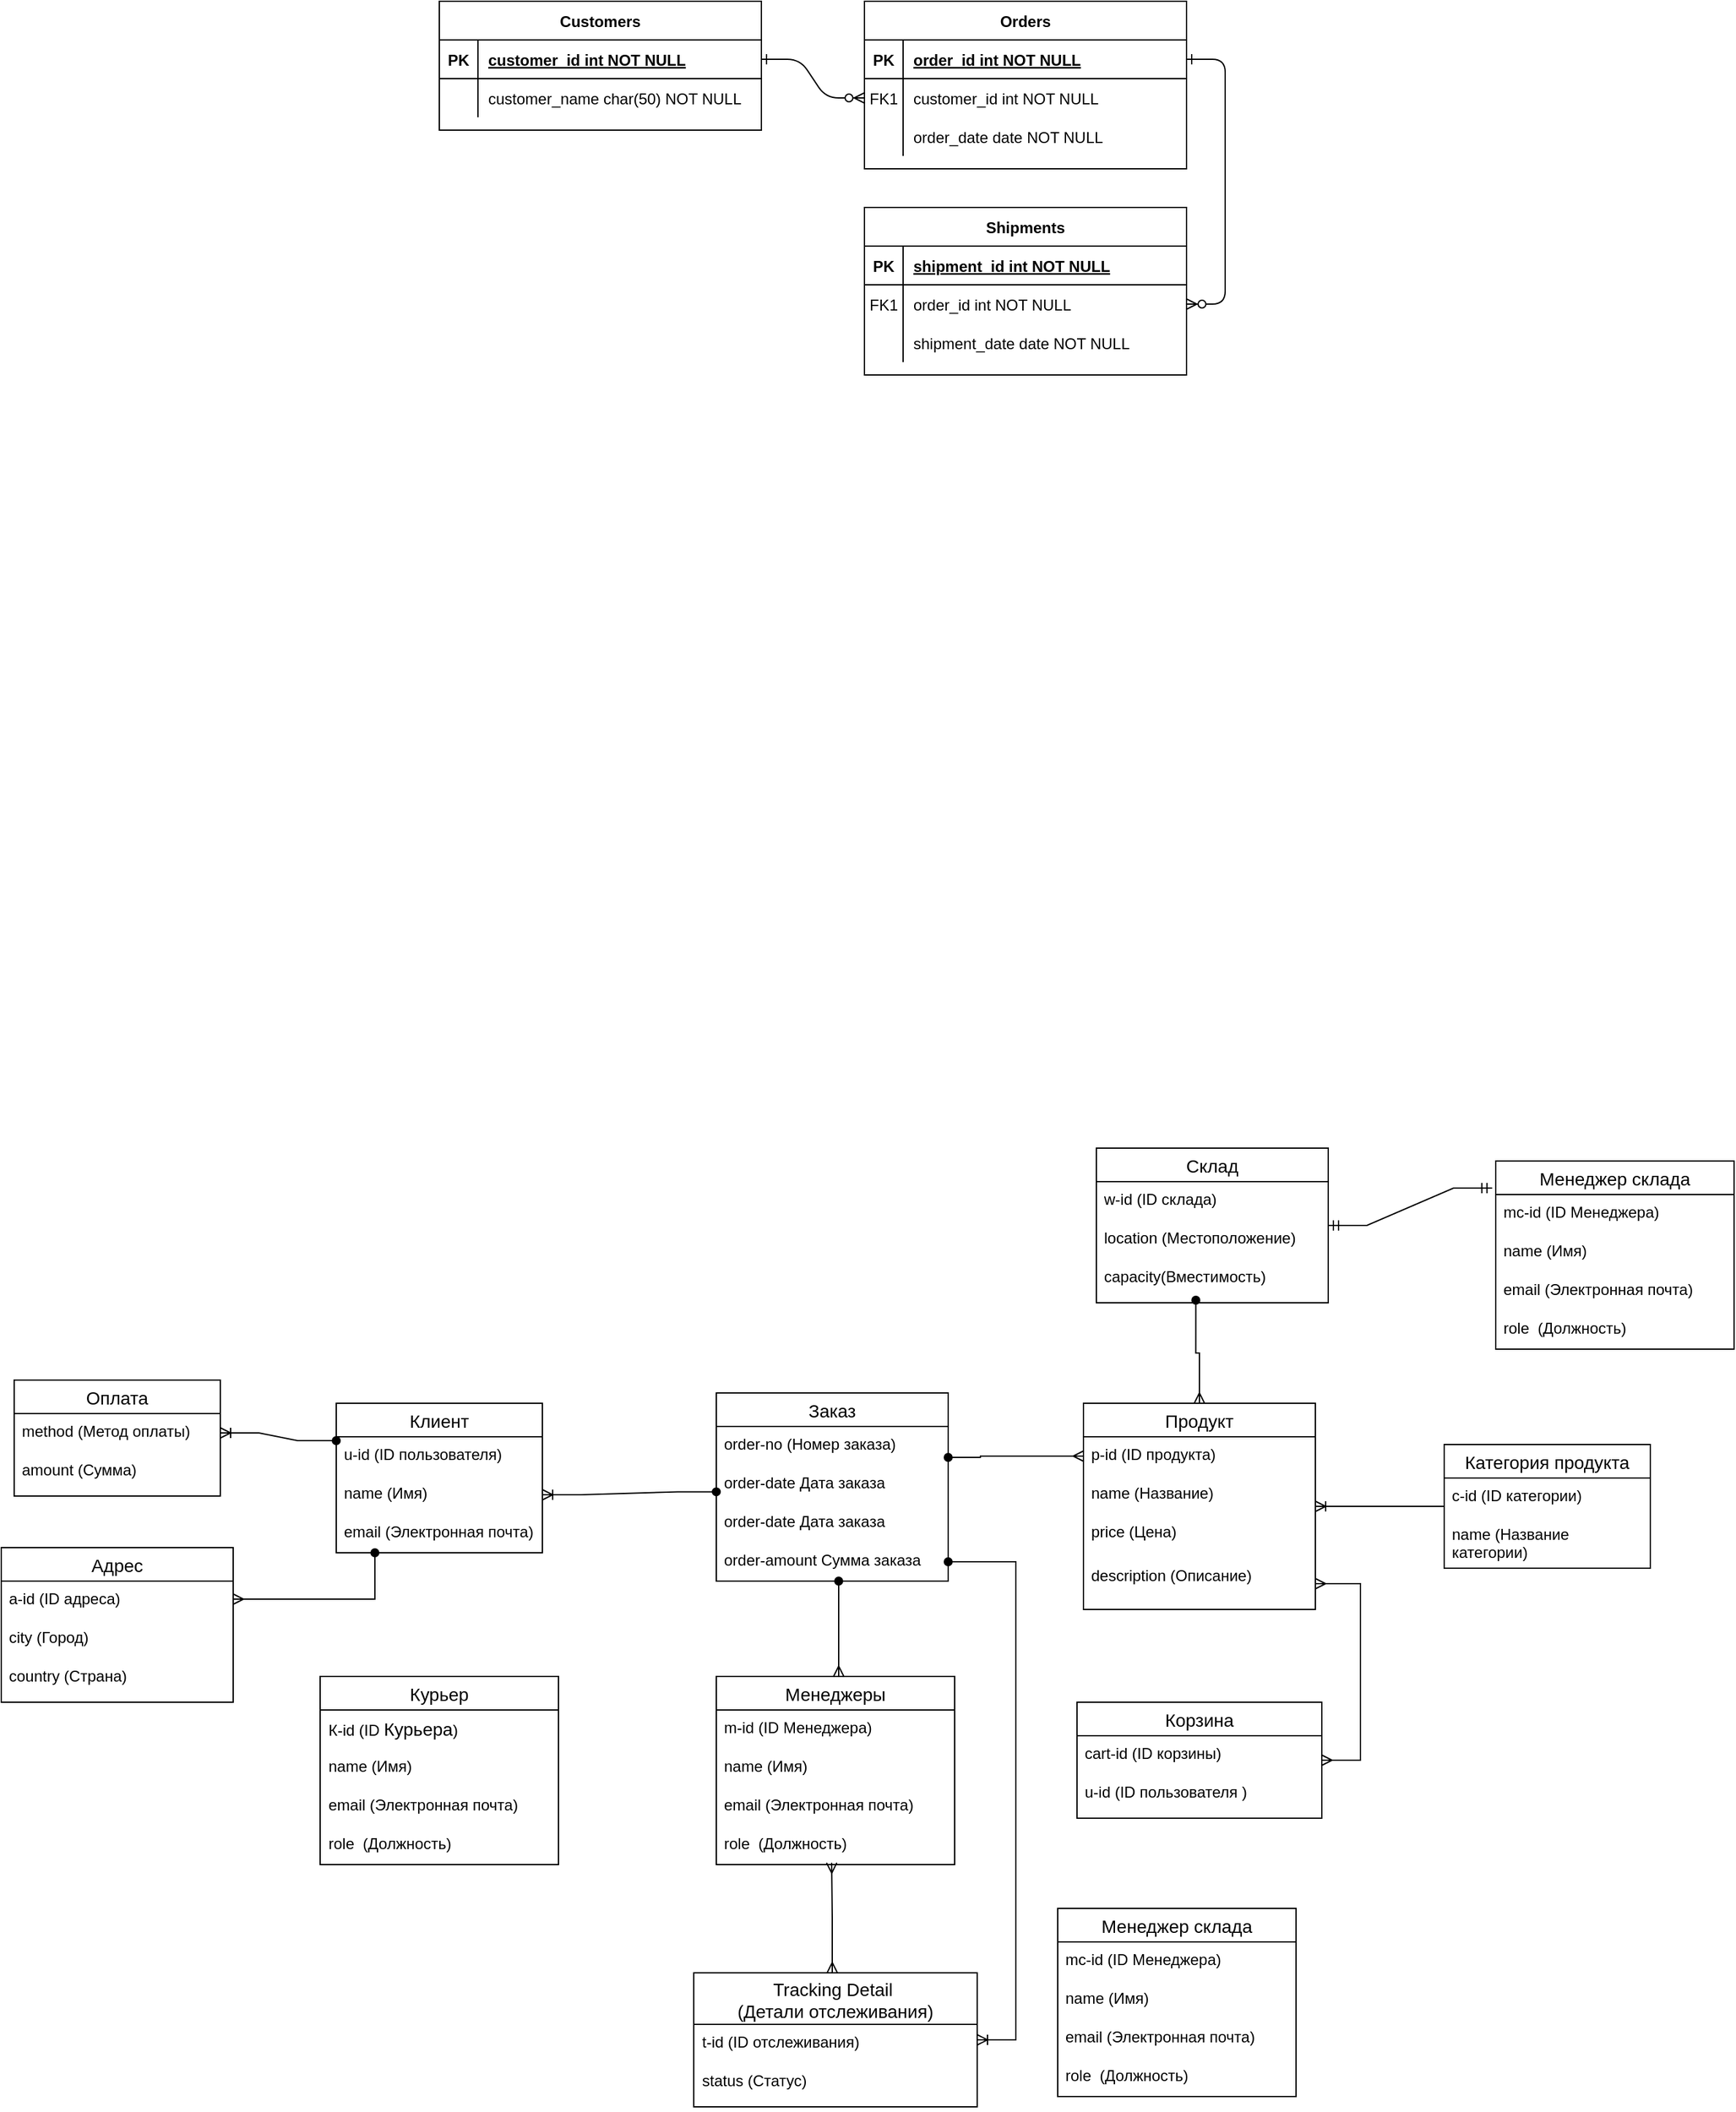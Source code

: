 <mxfile version="24.8.6">
  <diagram id="R2lEEEUBdFMjLlhIrx00" name="Page-1">
    <mxGraphModel dx="1323" dy="589" grid="1" gridSize="10" guides="1" tooltips="1" connect="1" arrows="1" fold="1" page="1" pageScale="1" pageWidth="850" pageHeight="1100" math="0" shadow="0" extFonts="Permanent Marker^https://fonts.googleapis.com/css?family=Permanent+Marker">
      <root>
        <mxCell id="0" />
        <mxCell id="1" parent="0" />
        <mxCell id="C-vyLk0tnHw3VtMMgP7b-1" value="" style="edgeStyle=entityRelationEdgeStyle;endArrow=ERzeroToMany;startArrow=ERone;endFill=1;startFill=0;" parent="1" source="C-vyLk0tnHw3VtMMgP7b-24" target="C-vyLk0tnHw3VtMMgP7b-6" edge="1">
          <mxGeometry width="100" height="100" relative="1" as="geometry">
            <mxPoint x="340" y="720" as="sourcePoint" />
            <mxPoint x="440" y="620" as="targetPoint" />
          </mxGeometry>
        </mxCell>
        <mxCell id="C-vyLk0tnHw3VtMMgP7b-12" value="" style="edgeStyle=entityRelationEdgeStyle;endArrow=ERzeroToMany;startArrow=ERone;endFill=1;startFill=0;" parent="1" source="C-vyLk0tnHw3VtMMgP7b-3" target="C-vyLk0tnHw3VtMMgP7b-17" edge="1">
          <mxGeometry width="100" height="100" relative="1" as="geometry">
            <mxPoint x="400" y="180" as="sourcePoint" />
            <mxPoint x="460" y="205" as="targetPoint" />
          </mxGeometry>
        </mxCell>
        <mxCell id="C-vyLk0tnHw3VtMMgP7b-2" value="Orders" style="shape=table;startSize=30;container=1;collapsible=1;childLayout=tableLayout;fixedRows=1;rowLines=0;fontStyle=1;align=center;resizeLast=1;" parent="1" vertex="1">
          <mxGeometry x="450" y="120" width="250" height="130" as="geometry" />
        </mxCell>
        <mxCell id="C-vyLk0tnHw3VtMMgP7b-3" value="" style="shape=partialRectangle;collapsible=0;dropTarget=0;pointerEvents=0;fillColor=none;points=[[0,0.5],[1,0.5]];portConstraint=eastwest;top=0;left=0;right=0;bottom=1;" parent="C-vyLk0tnHw3VtMMgP7b-2" vertex="1">
          <mxGeometry y="30" width="250" height="30" as="geometry" />
        </mxCell>
        <mxCell id="C-vyLk0tnHw3VtMMgP7b-4" value="PK" style="shape=partialRectangle;overflow=hidden;connectable=0;fillColor=none;top=0;left=0;bottom=0;right=0;fontStyle=1;" parent="C-vyLk0tnHw3VtMMgP7b-3" vertex="1">
          <mxGeometry width="30" height="30" as="geometry" />
        </mxCell>
        <mxCell id="C-vyLk0tnHw3VtMMgP7b-5" value="order_id int NOT NULL " style="shape=partialRectangle;overflow=hidden;connectable=0;fillColor=none;top=0;left=0;bottom=0;right=0;align=left;spacingLeft=6;fontStyle=5;" parent="C-vyLk0tnHw3VtMMgP7b-3" vertex="1">
          <mxGeometry x="30" width="220" height="30" as="geometry" />
        </mxCell>
        <mxCell id="C-vyLk0tnHw3VtMMgP7b-6" value="" style="shape=partialRectangle;collapsible=0;dropTarget=0;pointerEvents=0;fillColor=none;points=[[0,0.5],[1,0.5]];portConstraint=eastwest;top=0;left=0;right=0;bottom=0;" parent="C-vyLk0tnHw3VtMMgP7b-2" vertex="1">
          <mxGeometry y="60" width="250" height="30" as="geometry" />
        </mxCell>
        <mxCell id="C-vyLk0tnHw3VtMMgP7b-7" value="FK1" style="shape=partialRectangle;overflow=hidden;connectable=0;fillColor=none;top=0;left=0;bottom=0;right=0;" parent="C-vyLk0tnHw3VtMMgP7b-6" vertex="1">
          <mxGeometry width="30" height="30" as="geometry" />
        </mxCell>
        <mxCell id="C-vyLk0tnHw3VtMMgP7b-8" value="customer_id int NOT NULL" style="shape=partialRectangle;overflow=hidden;connectable=0;fillColor=none;top=0;left=0;bottom=0;right=0;align=left;spacingLeft=6;" parent="C-vyLk0tnHw3VtMMgP7b-6" vertex="1">
          <mxGeometry x="30" width="220" height="30" as="geometry" />
        </mxCell>
        <mxCell id="C-vyLk0tnHw3VtMMgP7b-9" value="" style="shape=partialRectangle;collapsible=0;dropTarget=0;pointerEvents=0;fillColor=none;points=[[0,0.5],[1,0.5]];portConstraint=eastwest;top=0;left=0;right=0;bottom=0;" parent="C-vyLk0tnHw3VtMMgP7b-2" vertex="1">
          <mxGeometry y="90" width="250" height="30" as="geometry" />
        </mxCell>
        <mxCell id="C-vyLk0tnHw3VtMMgP7b-10" value="" style="shape=partialRectangle;overflow=hidden;connectable=0;fillColor=none;top=0;left=0;bottom=0;right=0;" parent="C-vyLk0tnHw3VtMMgP7b-9" vertex="1">
          <mxGeometry width="30" height="30" as="geometry" />
        </mxCell>
        <mxCell id="C-vyLk0tnHw3VtMMgP7b-11" value="order_date date NOT NULL" style="shape=partialRectangle;overflow=hidden;connectable=0;fillColor=none;top=0;left=0;bottom=0;right=0;align=left;spacingLeft=6;" parent="C-vyLk0tnHw3VtMMgP7b-9" vertex="1">
          <mxGeometry x="30" width="220" height="30" as="geometry" />
        </mxCell>
        <mxCell id="C-vyLk0tnHw3VtMMgP7b-13" value="Shipments" style="shape=table;startSize=30;container=1;collapsible=1;childLayout=tableLayout;fixedRows=1;rowLines=0;fontStyle=1;align=center;resizeLast=1;" parent="1" vertex="1">
          <mxGeometry x="450" y="280" width="250" height="130" as="geometry" />
        </mxCell>
        <mxCell id="C-vyLk0tnHw3VtMMgP7b-14" value="" style="shape=partialRectangle;collapsible=0;dropTarget=0;pointerEvents=0;fillColor=none;points=[[0,0.5],[1,0.5]];portConstraint=eastwest;top=0;left=0;right=0;bottom=1;" parent="C-vyLk0tnHw3VtMMgP7b-13" vertex="1">
          <mxGeometry y="30" width="250" height="30" as="geometry" />
        </mxCell>
        <mxCell id="C-vyLk0tnHw3VtMMgP7b-15" value="PK" style="shape=partialRectangle;overflow=hidden;connectable=0;fillColor=none;top=0;left=0;bottom=0;right=0;fontStyle=1;" parent="C-vyLk0tnHw3VtMMgP7b-14" vertex="1">
          <mxGeometry width="30" height="30" as="geometry" />
        </mxCell>
        <mxCell id="C-vyLk0tnHw3VtMMgP7b-16" value="shipment_id int NOT NULL " style="shape=partialRectangle;overflow=hidden;connectable=0;fillColor=none;top=0;left=0;bottom=0;right=0;align=left;spacingLeft=6;fontStyle=5;" parent="C-vyLk0tnHw3VtMMgP7b-14" vertex="1">
          <mxGeometry x="30" width="220" height="30" as="geometry" />
        </mxCell>
        <mxCell id="C-vyLk0tnHw3VtMMgP7b-17" value="" style="shape=partialRectangle;collapsible=0;dropTarget=0;pointerEvents=0;fillColor=none;points=[[0,0.5],[1,0.5]];portConstraint=eastwest;top=0;left=0;right=0;bottom=0;" parent="C-vyLk0tnHw3VtMMgP7b-13" vertex="1">
          <mxGeometry y="60" width="250" height="30" as="geometry" />
        </mxCell>
        <mxCell id="C-vyLk0tnHw3VtMMgP7b-18" value="FK1" style="shape=partialRectangle;overflow=hidden;connectable=0;fillColor=none;top=0;left=0;bottom=0;right=0;" parent="C-vyLk0tnHw3VtMMgP7b-17" vertex="1">
          <mxGeometry width="30" height="30" as="geometry" />
        </mxCell>
        <mxCell id="C-vyLk0tnHw3VtMMgP7b-19" value="order_id int NOT NULL" style="shape=partialRectangle;overflow=hidden;connectable=0;fillColor=none;top=0;left=0;bottom=0;right=0;align=left;spacingLeft=6;" parent="C-vyLk0tnHw3VtMMgP7b-17" vertex="1">
          <mxGeometry x="30" width="220" height="30" as="geometry" />
        </mxCell>
        <mxCell id="C-vyLk0tnHw3VtMMgP7b-20" value="" style="shape=partialRectangle;collapsible=0;dropTarget=0;pointerEvents=0;fillColor=none;points=[[0,0.5],[1,0.5]];portConstraint=eastwest;top=0;left=0;right=0;bottom=0;" parent="C-vyLk0tnHw3VtMMgP7b-13" vertex="1">
          <mxGeometry y="90" width="250" height="30" as="geometry" />
        </mxCell>
        <mxCell id="C-vyLk0tnHw3VtMMgP7b-21" value="" style="shape=partialRectangle;overflow=hidden;connectable=0;fillColor=none;top=0;left=0;bottom=0;right=0;" parent="C-vyLk0tnHw3VtMMgP7b-20" vertex="1">
          <mxGeometry width="30" height="30" as="geometry" />
        </mxCell>
        <mxCell id="C-vyLk0tnHw3VtMMgP7b-22" value="shipment_date date NOT NULL" style="shape=partialRectangle;overflow=hidden;connectable=0;fillColor=none;top=0;left=0;bottom=0;right=0;align=left;spacingLeft=6;" parent="C-vyLk0tnHw3VtMMgP7b-20" vertex="1">
          <mxGeometry x="30" width="220" height="30" as="geometry" />
        </mxCell>
        <mxCell id="C-vyLk0tnHw3VtMMgP7b-23" value="Customers" style="shape=table;startSize=30;container=1;collapsible=1;childLayout=tableLayout;fixedRows=1;rowLines=0;fontStyle=1;align=center;resizeLast=1;" parent="1" vertex="1">
          <mxGeometry x="120" y="120" width="250" height="100" as="geometry" />
        </mxCell>
        <mxCell id="C-vyLk0tnHw3VtMMgP7b-24" value="" style="shape=partialRectangle;collapsible=0;dropTarget=0;pointerEvents=0;fillColor=none;points=[[0,0.5],[1,0.5]];portConstraint=eastwest;top=0;left=0;right=0;bottom=1;" parent="C-vyLk0tnHw3VtMMgP7b-23" vertex="1">
          <mxGeometry y="30" width="250" height="30" as="geometry" />
        </mxCell>
        <mxCell id="C-vyLk0tnHw3VtMMgP7b-25" value="PK" style="shape=partialRectangle;overflow=hidden;connectable=0;fillColor=none;top=0;left=0;bottom=0;right=0;fontStyle=1;" parent="C-vyLk0tnHw3VtMMgP7b-24" vertex="1">
          <mxGeometry width="30" height="30" as="geometry" />
        </mxCell>
        <mxCell id="C-vyLk0tnHw3VtMMgP7b-26" value="customer_id int NOT NULL " style="shape=partialRectangle;overflow=hidden;connectable=0;fillColor=none;top=0;left=0;bottom=0;right=0;align=left;spacingLeft=6;fontStyle=5;" parent="C-vyLk0tnHw3VtMMgP7b-24" vertex="1">
          <mxGeometry x="30" width="220" height="30" as="geometry" />
        </mxCell>
        <mxCell id="C-vyLk0tnHw3VtMMgP7b-27" value="" style="shape=partialRectangle;collapsible=0;dropTarget=0;pointerEvents=0;fillColor=none;points=[[0,0.5],[1,0.5]];portConstraint=eastwest;top=0;left=0;right=0;bottom=0;" parent="C-vyLk0tnHw3VtMMgP7b-23" vertex="1">
          <mxGeometry y="60" width="250" height="30" as="geometry" />
        </mxCell>
        <mxCell id="C-vyLk0tnHw3VtMMgP7b-28" value="" style="shape=partialRectangle;overflow=hidden;connectable=0;fillColor=none;top=0;left=0;bottom=0;right=0;" parent="C-vyLk0tnHw3VtMMgP7b-27" vertex="1">
          <mxGeometry width="30" height="30" as="geometry" />
        </mxCell>
        <mxCell id="C-vyLk0tnHw3VtMMgP7b-29" value="customer_name char(50) NOT NULL" style="shape=partialRectangle;overflow=hidden;connectable=0;fillColor=none;top=0;left=0;bottom=0;right=0;align=left;spacingLeft=6;" parent="C-vyLk0tnHw3VtMMgP7b-27" vertex="1">
          <mxGeometry x="30" width="220" height="30" as="geometry" />
        </mxCell>
        <mxCell id="nY40BCKHnyfytQZV_Jhc-16" value="Клиент" style="swimlane;fontStyle=0;childLayout=stackLayout;horizontal=1;startSize=26;horizontalStack=0;resizeParent=1;resizeParentMax=0;resizeLast=0;collapsible=1;marginBottom=0;align=center;fontSize=14;" vertex="1" parent="1">
          <mxGeometry x="40" y="1208" width="160" height="116" as="geometry" />
        </mxCell>
        <mxCell id="nY40BCKHnyfytQZV_Jhc-17" value="u-id (&lt;span style=&quot;background-color: initial;&quot;&gt;ID пользователя)&lt;/span&gt;&lt;div&gt;&lt;br&gt;&lt;div&gt;&lt;span style=&quot;background-color: initial;&quot;&gt;&lt;br&gt;&lt;/span&gt;&lt;/div&gt;&lt;/div&gt;" style="text;strokeColor=none;fillColor=none;spacingLeft=4;spacingRight=4;overflow=hidden;rotatable=0;points=[[0,0.5],[1,0.5]];portConstraint=eastwest;fontSize=12;whiteSpace=wrap;html=1;" vertex="1" parent="nY40BCKHnyfytQZV_Jhc-16">
          <mxGeometry y="26" width="160" height="30" as="geometry" />
        </mxCell>
        <mxCell id="nY40BCKHnyfytQZV_Jhc-18" value="name (Имя)&lt;div&gt;&lt;br&gt;&lt;/div&gt;" style="text;strokeColor=none;fillColor=none;spacingLeft=4;spacingRight=4;overflow=hidden;rotatable=0;points=[[0,0.5],[1,0.5]];portConstraint=eastwest;fontSize=12;whiteSpace=wrap;html=1;" vertex="1" parent="nY40BCKHnyfytQZV_Jhc-16">
          <mxGeometry y="56" width="160" height="30" as="geometry" />
        </mxCell>
        <mxCell id="nY40BCKHnyfytQZV_Jhc-19" value="email (Электронная почта)&lt;div&gt;&lt;br&gt;&lt;/div&gt;" style="text;strokeColor=none;fillColor=none;spacingLeft=4;spacingRight=4;overflow=hidden;rotatable=0;points=[[0,0.5],[1,0.5]];portConstraint=eastwest;fontSize=12;whiteSpace=wrap;html=1;" vertex="1" parent="nY40BCKHnyfytQZV_Jhc-16">
          <mxGeometry y="86" width="160" height="30" as="geometry" />
        </mxCell>
        <mxCell id="nY40BCKHnyfytQZV_Jhc-67" style="edgeStyle=orthogonalEdgeStyle;rounded=0;orthogonalLoop=1;jettySize=auto;html=1;entryX=0;entryY=0.5;entryDx=0;entryDy=0;startArrow=oval;startFill=1;endArrow=ERmany;endFill=0;" edge="1" parent="1" source="nY40BCKHnyfytQZV_Jhc-20" target="nY40BCKHnyfytQZV_Jhc-26">
          <mxGeometry relative="1" as="geometry">
            <Array as="points">
              <mxPoint x="540" y="1250" />
            </Array>
          </mxGeometry>
        </mxCell>
        <mxCell id="nY40BCKHnyfytQZV_Jhc-20" value="Заказ" style="swimlane;fontStyle=0;childLayout=stackLayout;horizontal=1;startSize=26;horizontalStack=0;resizeParent=1;resizeParentMax=0;resizeLast=0;collapsible=1;marginBottom=0;align=center;fontSize=14;" vertex="1" parent="1">
          <mxGeometry x="335" y="1200" width="180" height="146" as="geometry" />
        </mxCell>
        <mxCell id="nY40BCKHnyfytQZV_Jhc-21" value="order-no (&lt;span style=&quot;background-color: initial;&quot;&gt;Номер заказа)&lt;/span&gt;&lt;div&gt;&lt;br&gt;&lt;div&gt;&lt;span style=&quot;background-color: initial;&quot;&gt;&lt;br&gt;&lt;/span&gt;&lt;/div&gt;&lt;/div&gt;" style="text;strokeColor=none;fillColor=none;spacingLeft=4;spacingRight=4;overflow=hidden;rotatable=0;points=[[0,0.5],[1,0.5]];portConstraint=eastwest;fontSize=12;whiteSpace=wrap;html=1;" vertex="1" parent="nY40BCKHnyfytQZV_Jhc-20">
          <mxGeometry y="26" width="180" height="30" as="geometry" />
        </mxCell>
        <mxCell id="nY40BCKHnyfytQZV_Jhc-49" value="order-date&amp;nbsp;&lt;span style=&quot;background-color: initial;&quot;&gt;Дата заказа&lt;/span&gt;&lt;div&gt;&lt;span style=&quot;background-color: initial;&quot;&gt;&lt;br&gt;&lt;/span&gt;&lt;/div&gt;" style="text;strokeColor=none;fillColor=none;spacingLeft=4;spacingRight=4;overflow=hidden;rotatable=0;points=[[0,0.5],[1,0.5]];portConstraint=eastwest;fontSize=12;whiteSpace=wrap;html=1;" vertex="1" parent="nY40BCKHnyfytQZV_Jhc-20">
          <mxGeometry y="56" width="180" height="30" as="geometry" />
        </mxCell>
        <mxCell id="nY40BCKHnyfytQZV_Jhc-22" value="order-date&amp;nbsp;&lt;span style=&quot;background-color: initial;&quot;&gt;Дата заказа&lt;/span&gt;&lt;div&gt;&lt;span style=&quot;background-color: initial;&quot;&gt;&lt;br&gt;&lt;/span&gt;&lt;/div&gt;" style="text;strokeColor=none;fillColor=none;spacingLeft=4;spacingRight=4;overflow=hidden;rotatable=0;points=[[0,0.5],[1,0.5]];portConstraint=eastwest;fontSize=12;whiteSpace=wrap;html=1;" vertex="1" parent="nY40BCKHnyfytQZV_Jhc-20">
          <mxGeometry y="86" width="180" height="30" as="geometry" />
        </mxCell>
        <mxCell id="nY40BCKHnyfytQZV_Jhc-23" value="order-amount&amp;nbsp;&lt;span style=&quot;background-color: initial;&quot;&gt;Сумма заказа&lt;/span&gt;&lt;div&gt;&lt;span style=&quot;background-color: initial;&quot;&gt;&lt;br&gt;&lt;/span&gt;&lt;/div&gt;" style="text;strokeColor=none;fillColor=none;spacingLeft=4;spacingRight=4;overflow=hidden;rotatable=0;points=[[0,0.5],[1,0.5]];portConstraint=eastwest;fontSize=12;whiteSpace=wrap;html=1;" vertex="1" parent="nY40BCKHnyfytQZV_Jhc-20">
          <mxGeometry y="116" width="180" height="30" as="geometry" />
        </mxCell>
        <mxCell id="nY40BCKHnyfytQZV_Jhc-25" value="Продукт" style="swimlane;fontStyle=0;childLayout=stackLayout;horizontal=1;startSize=26;horizontalStack=0;resizeParent=1;resizeParentMax=0;resizeLast=0;collapsible=1;marginBottom=0;align=center;fontSize=14;" vertex="1" parent="1">
          <mxGeometry x="620" y="1208" width="180" height="160" as="geometry" />
        </mxCell>
        <mxCell id="nY40BCKHnyfytQZV_Jhc-26" value="p-id (&lt;span style=&quot;background-color: initial;&quot;&gt;ID продукта)&lt;/span&gt;&lt;div&gt;&lt;br&gt;&lt;div&gt;&lt;span style=&quot;background-color: initial;&quot;&gt;&lt;br&gt;&lt;/span&gt;&lt;/div&gt;&lt;/div&gt;" style="text;strokeColor=none;fillColor=none;spacingLeft=4;spacingRight=4;overflow=hidden;rotatable=0;points=[[0,0.5],[1,0.5]];portConstraint=eastwest;fontSize=12;whiteSpace=wrap;html=1;" vertex="1" parent="nY40BCKHnyfytQZV_Jhc-25">
          <mxGeometry y="26" width="180" height="30" as="geometry" />
        </mxCell>
        <mxCell id="nY40BCKHnyfytQZV_Jhc-27" value="name (&lt;span style=&quot;background-color: initial;&quot;&gt;Название)&lt;/span&gt;&lt;div&gt;&lt;span style=&quot;background-color: initial;&quot;&gt;&lt;br&gt;&lt;/span&gt;&lt;/div&gt;" style="text;strokeColor=none;fillColor=none;spacingLeft=4;spacingRight=4;overflow=hidden;rotatable=0;points=[[0,0.5],[1,0.5]];portConstraint=eastwest;fontSize=12;whiteSpace=wrap;html=1;" vertex="1" parent="nY40BCKHnyfytQZV_Jhc-25">
          <mxGeometry y="56" width="180" height="30" as="geometry" />
        </mxCell>
        <mxCell id="nY40BCKHnyfytQZV_Jhc-28" value="price (Цена)&lt;div&gt;&lt;span style=&quot;background-color: initial;&quot;&gt;&lt;br&gt;&lt;/span&gt;&lt;/div&gt;" style="text;strokeColor=none;fillColor=none;spacingLeft=4;spacingRight=4;overflow=hidden;rotatable=0;points=[[0,0.5],[1,0.5]];portConstraint=eastwest;fontSize=12;whiteSpace=wrap;html=1;" vertex="1" parent="nY40BCKHnyfytQZV_Jhc-25">
          <mxGeometry y="86" width="180" height="34" as="geometry" />
        </mxCell>
        <mxCell id="nY40BCKHnyfytQZV_Jhc-29" value="description (Описание)&lt;div&gt;&lt;span style=&quot;background-color: initial;&quot;&gt;&lt;br&gt;&lt;/span&gt;&lt;/div&gt;" style="text;strokeColor=none;fillColor=none;spacingLeft=4;spacingRight=4;overflow=hidden;rotatable=0;points=[[0,0.5],[1,0.5]];portConstraint=eastwest;fontSize=12;whiteSpace=wrap;html=1;" vertex="1" parent="nY40BCKHnyfytQZV_Jhc-25">
          <mxGeometry y="120" width="180" height="40" as="geometry" />
        </mxCell>
        <mxCell id="nY40BCKHnyfytQZV_Jhc-30" value="Категория продукта" style="swimlane;fontStyle=0;childLayout=stackLayout;horizontal=1;startSize=26;horizontalStack=0;resizeParent=1;resizeParentMax=0;resizeLast=0;collapsible=1;marginBottom=0;align=center;fontSize=14;" vertex="1" parent="1">
          <mxGeometry x="900" y="1240" width="160" height="96" as="geometry" />
        </mxCell>
        <mxCell id="nY40BCKHnyfytQZV_Jhc-31" value="с-id (&lt;span style=&quot;background-color: initial;&quot;&gt;ID категории)&lt;/span&gt;&lt;div&gt;&lt;br&gt;&lt;div&gt;&lt;span style=&quot;background-color: initial;&quot;&gt;&lt;br&gt;&lt;/span&gt;&lt;/div&gt;&lt;/div&gt;" style="text;strokeColor=none;fillColor=none;spacingLeft=4;spacingRight=4;overflow=hidden;rotatable=0;points=[[0,0.5],[1,0.5]];portConstraint=eastwest;fontSize=12;whiteSpace=wrap;html=1;" vertex="1" parent="nY40BCKHnyfytQZV_Jhc-30">
          <mxGeometry y="26" width="160" height="30" as="geometry" />
        </mxCell>
        <mxCell id="nY40BCKHnyfytQZV_Jhc-32" value="name (Название категории)&lt;div&gt;&lt;br&gt;&lt;/div&gt;" style="text;strokeColor=none;fillColor=none;spacingLeft=4;spacingRight=4;overflow=hidden;rotatable=0;points=[[0,0.5],[1,0.5]];portConstraint=eastwest;fontSize=12;whiteSpace=wrap;html=1;" vertex="1" parent="nY40BCKHnyfytQZV_Jhc-30">
          <mxGeometry y="56" width="160" height="40" as="geometry" />
        </mxCell>
        <mxCell id="nY40BCKHnyfytQZV_Jhc-34" value="Оплата" style="swimlane;fontStyle=0;childLayout=stackLayout;horizontal=1;startSize=26;horizontalStack=0;resizeParent=1;resizeParentMax=0;resizeLast=0;collapsible=1;marginBottom=0;align=center;fontSize=14;" vertex="1" parent="1">
          <mxGeometry x="-210" y="1190" width="160" height="90" as="geometry" />
        </mxCell>
        <mxCell id="nY40BCKHnyfytQZV_Jhc-35" value="method (&lt;span style=&quot;background-color: initial;&quot;&gt;Метод оплаты)&lt;/span&gt;&lt;div&gt;&lt;br&gt;&lt;div&gt;&lt;span style=&quot;background-color: initial;&quot;&gt;&lt;br&gt;&lt;/span&gt;&lt;/div&gt;&lt;/div&gt;" style="text;strokeColor=none;fillColor=none;spacingLeft=4;spacingRight=4;overflow=hidden;rotatable=0;points=[[0,0.5],[1,0.5]];portConstraint=eastwest;fontSize=12;whiteSpace=wrap;html=1;" vertex="1" parent="nY40BCKHnyfytQZV_Jhc-34">
          <mxGeometry y="26" width="160" height="30" as="geometry" />
        </mxCell>
        <mxCell id="nY40BCKHnyfytQZV_Jhc-36" value="amount (Сумма)&lt;div&gt;&lt;br&gt;&lt;/div&gt;" style="text;strokeColor=none;fillColor=none;spacingLeft=4;spacingRight=4;overflow=hidden;rotatable=0;points=[[0,0.5],[1,0.5]];portConstraint=eastwest;fontSize=12;whiteSpace=wrap;html=1;" vertex="1" parent="nY40BCKHnyfytQZV_Jhc-34">
          <mxGeometry y="56" width="160" height="34" as="geometry" />
        </mxCell>
        <mxCell id="nY40BCKHnyfytQZV_Jhc-66" style="edgeStyle=orthogonalEdgeStyle;rounded=0;orthogonalLoop=1;jettySize=auto;html=1;startArrow=ERmany;startFill=0;endArrow=oval;endFill=1;" edge="1" parent="1" source="nY40BCKHnyfytQZV_Jhc-37" target="nY40BCKHnyfytQZV_Jhc-19">
          <mxGeometry relative="1" as="geometry">
            <Array as="points">
              <mxPoint x="70" y="1360" />
            </Array>
          </mxGeometry>
        </mxCell>
        <mxCell id="nY40BCKHnyfytQZV_Jhc-37" value="Адрес" style="swimlane;fontStyle=0;childLayout=stackLayout;horizontal=1;startSize=26;horizontalStack=0;resizeParent=1;resizeParentMax=0;resizeLast=0;collapsible=1;marginBottom=0;align=center;fontSize=14;" vertex="1" parent="1">
          <mxGeometry x="-220" y="1320" width="180" height="120" as="geometry" />
        </mxCell>
        <mxCell id="nY40BCKHnyfytQZV_Jhc-38" value="а-id (&lt;span style=&quot;background-color: initial;&quot;&gt;ID адреса)&lt;/span&gt;&lt;div&gt;&lt;br&gt;&lt;div&gt;&lt;span style=&quot;background-color: initial;&quot;&gt;&lt;br&gt;&lt;/span&gt;&lt;/div&gt;&lt;/div&gt;" style="text;strokeColor=none;fillColor=none;spacingLeft=4;spacingRight=4;overflow=hidden;rotatable=0;points=[[0,0.5],[1,0.5]];portConstraint=eastwest;fontSize=12;whiteSpace=wrap;html=1;" vertex="1" parent="nY40BCKHnyfytQZV_Jhc-37">
          <mxGeometry y="26" width="180" height="30" as="geometry" />
        </mxCell>
        <mxCell id="nY40BCKHnyfytQZV_Jhc-39" value="city (&lt;span style=&quot;background-color: initial;&quot;&gt;Город)&lt;/span&gt;&lt;div&gt;&lt;span style=&quot;background-color: initial;&quot;&gt;&lt;br&gt;&lt;/span&gt;&lt;/div&gt;" style="text;strokeColor=none;fillColor=none;spacingLeft=4;spacingRight=4;overflow=hidden;rotatable=0;points=[[0,0.5],[1,0.5]];portConstraint=eastwest;fontSize=12;whiteSpace=wrap;html=1;" vertex="1" parent="nY40BCKHnyfytQZV_Jhc-37">
          <mxGeometry y="56" width="180" height="30" as="geometry" />
        </mxCell>
        <mxCell id="nY40BCKHnyfytQZV_Jhc-40" value="country (Страна)&lt;div&gt;&lt;span style=&quot;background-color: initial;&quot;&gt;&lt;br&gt;&lt;/span&gt;&lt;/div&gt;" style="text;strokeColor=none;fillColor=none;spacingLeft=4;spacingRight=4;overflow=hidden;rotatable=0;points=[[0,0.5],[1,0.5]];portConstraint=eastwest;fontSize=12;whiteSpace=wrap;html=1;" vertex="1" parent="nY40BCKHnyfytQZV_Jhc-37">
          <mxGeometry y="86" width="180" height="34" as="geometry" />
        </mxCell>
        <mxCell id="nY40BCKHnyfytQZV_Jhc-42" value="Tracking Detail &#xa;(Детали отслеживания)" style="swimlane;fontStyle=0;childLayout=stackLayout;horizontal=1;startSize=40;horizontalStack=0;resizeParent=1;resizeParentMax=0;resizeLast=0;collapsible=1;marginBottom=0;align=center;fontSize=14;spacingTop=1;" vertex="1" parent="1">
          <mxGeometry x="317.5" y="1650" width="220" height="104" as="geometry" />
        </mxCell>
        <mxCell id="nY40BCKHnyfytQZV_Jhc-43" value="t-id (&lt;span style=&quot;background-color: initial;&quot;&gt;ID отслеживания)&lt;/span&gt;&lt;div&gt;&lt;br&gt;&lt;div&gt;&lt;span style=&quot;background-color: initial;&quot;&gt;&lt;br&gt;&lt;/span&gt;&lt;/div&gt;&lt;/div&gt;" style="text;strokeColor=none;fillColor=none;spacingLeft=4;spacingRight=4;overflow=hidden;rotatable=0;points=[[0,0.5],[1,0.5]];portConstraint=eastwest;fontSize=12;whiteSpace=wrap;html=1;" vertex="1" parent="nY40BCKHnyfytQZV_Jhc-42">
          <mxGeometry y="40" width="220" height="30" as="geometry" />
        </mxCell>
        <mxCell id="nY40BCKHnyfytQZV_Jhc-44" value="status (Статус)&lt;div&gt;&lt;br&gt;&lt;/div&gt;" style="text;strokeColor=none;fillColor=none;spacingLeft=4;spacingRight=4;overflow=hidden;rotatable=0;points=[[0,0.5],[1,0.5]];portConstraint=eastwest;fontSize=12;whiteSpace=wrap;html=1;" vertex="1" parent="nY40BCKHnyfytQZV_Jhc-42">
          <mxGeometry y="70" width="220" height="34" as="geometry" />
        </mxCell>
        <mxCell id="nY40BCKHnyfytQZV_Jhc-45" value="Корзина" style="swimlane;fontStyle=0;childLayout=stackLayout;horizontal=1;startSize=26;horizontalStack=0;resizeParent=1;resizeParentMax=0;resizeLast=0;collapsible=1;marginBottom=0;align=center;fontSize=14;" vertex="1" parent="1">
          <mxGeometry x="615" y="1440" width="190" height="90" as="geometry" />
        </mxCell>
        <mxCell id="nY40BCKHnyfytQZV_Jhc-46" value="cart-id (&lt;span style=&quot;background-color: initial;&quot;&gt;ID корзины)&lt;/span&gt;&lt;div&gt;&lt;br&gt;&lt;div&gt;&lt;span style=&quot;background-color: initial;&quot;&gt;&lt;br&gt;&lt;/span&gt;&lt;/div&gt;&lt;/div&gt;" style="text;strokeColor=none;fillColor=none;spacingLeft=4;spacingRight=4;overflow=hidden;rotatable=0;points=[[0,0.5],[1,0.5]];portConstraint=eastwest;fontSize=12;whiteSpace=wrap;html=1;" vertex="1" parent="nY40BCKHnyfytQZV_Jhc-45">
          <mxGeometry y="26" width="190" height="30" as="geometry" />
        </mxCell>
        <mxCell id="nY40BCKHnyfytQZV_Jhc-47" value="u-id (&lt;span style=&quot;background-color: initial;&quot;&gt;ID пользователя&amp;nbsp;&lt;/span&gt;)&lt;div&gt;&lt;br&gt;&lt;/div&gt;" style="text;strokeColor=none;fillColor=none;spacingLeft=4;spacingRight=4;overflow=hidden;rotatable=0;points=[[0,0.5],[1,0.5]];portConstraint=eastwest;fontSize=12;whiteSpace=wrap;html=1;" vertex="1" parent="nY40BCKHnyfytQZV_Jhc-45">
          <mxGeometry y="56" width="190" height="34" as="geometry" />
        </mxCell>
        <mxCell id="nY40BCKHnyfytQZV_Jhc-48" value="" style="edgeStyle=entityRelationEdgeStyle;fontSize=12;html=1;endArrow=ERoneToMany;rounded=0;exitX=0;exitY=0.69;exitDx=0;exitDy=0;exitPerimeter=0;entryX=1;entryY=0.5;entryDx=0;entryDy=0;startArrow=oval;startFill=1;" edge="1" parent="1" source="nY40BCKHnyfytQZV_Jhc-49" target="nY40BCKHnyfytQZV_Jhc-18">
          <mxGeometry width="100" height="100" relative="1" as="geometry">
            <mxPoint x="260" y="1320" as="sourcePoint" />
            <mxPoint x="340" y="1430" as="targetPoint" />
          </mxGeometry>
        </mxCell>
        <mxCell id="nY40BCKHnyfytQZV_Jhc-50" value="" style="edgeStyle=entityRelationEdgeStyle;fontSize=12;html=1;endArrow=ERoneToMany;rounded=0;exitX=0;exitY=0.25;exitDx=0;exitDy=0;entryX=1;entryY=0.5;entryDx=0;entryDy=0;startArrow=oval;startFill=1;" edge="1" parent="1" source="nY40BCKHnyfytQZV_Jhc-16" target="nY40BCKHnyfytQZV_Jhc-35">
          <mxGeometry width="100" height="100" relative="1" as="geometry">
            <mxPoint y="1370" as="sourcePoint" />
            <mxPoint x="-60" y="1260" as="targetPoint" />
            <Array as="points">
              <mxPoint y="1226" />
              <mxPoint x="-90" y="1220" />
              <mxPoint x="-100" y="1226" />
              <mxPoint y="1280" />
              <mxPoint y="1300" />
              <mxPoint x="-120" y="1220" />
            </Array>
          </mxGeometry>
        </mxCell>
        <mxCell id="nY40BCKHnyfytQZV_Jhc-52" value="" style="edgeStyle=entityRelationEdgeStyle;fontSize=12;html=1;endArrow=ERoneToMany;rounded=0;startArrow=oval;startFill=1;" edge="1" parent="1" source="nY40BCKHnyfytQZV_Jhc-23" target="nY40BCKHnyfytQZV_Jhc-42">
          <mxGeometry width="100" height="100" relative="1" as="geometry">
            <mxPoint x="210" y="1319" as="sourcePoint" />
            <mxPoint x="220" y="1510" as="targetPoint" />
            <Array as="points">
              <mxPoint x="20" y="1246" />
              <mxPoint x="-80" y="1246" />
              <mxPoint x="20" y="1300" />
              <mxPoint x="152" y="1400" />
              <mxPoint x="160" y="1410" />
              <mxPoint x="20" y="1320" />
              <mxPoint x="-100" y="1240" />
            </Array>
          </mxGeometry>
        </mxCell>
        <mxCell id="nY40BCKHnyfytQZV_Jhc-54" value="" style="edgeStyle=entityRelationEdgeStyle;fontSize=12;html=1;endArrow=ERoneToMany;rounded=0;" edge="1" parent="1" source="nY40BCKHnyfytQZV_Jhc-30" target="nY40BCKHnyfytQZV_Jhc-25">
          <mxGeometry width="100" height="100" relative="1" as="geometry">
            <mxPoint x="850" y="1390" as="sourcePoint" />
            <mxPoint x="950" y="1290" as="targetPoint" />
          </mxGeometry>
        </mxCell>
        <mxCell id="nY40BCKHnyfytQZV_Jhc-55" value="" style="edgeStyle=entityRelationEdgeStyle;fontSize=12;html=1;endArrow=ERmany;startArrow=ERmany;rounded=0;" edge="1" parent="1" source="nY40BCKHnyfytQZV_Jhc-45" target="nY40BCKHnyfytQZV_Jhc-29">
          <mxGeometry width="100" height="100" relative="1" as="geometry">
            <mxPoint x="690" y="1470" as="sourcePoint" />
            <mxPoint x="790" y="1370" as="targetPoint" />
            <Array as="points">
              <mxPoint x="820" y="1330" />
            </Array>
          </mxGeometry>
        </mxCell>
        <mxCell id="nY40BCKHnyfytQZV_Jhc-64" style="edgeStyle=orthogonalEdgeStyle;rounded=0;orthogonalLoop=1;jettySize=auto;html=1;startArrow=ERmany;startFill=0;endArrow=oval;endFill=1;" edge="1" parent="1" source="nY40BCKHnyfytQZV_Jhc-57" target="nY40BCKHnyfytQZV_Jhc-23">
          <mxGeometry relative="1" as="geometry">
            <Array as="points">
              <mxPoint x="430" y="1400" />
              <mxPoint x="430" y="1400" />
            </Array>
          </mxGeometry>
        </mxCell>
        <mxCell id="nY40BCKHnyfytQZV_Jhc-57" value="Менеджеры" style="swimlane;fontStyle=0;childLayout=stackLayout;horizontal=1;startSize=26;horizontalStack=0;resizeParent=1;resizeParentMax=0;resizeLast=0;collapsible=1;marginBottom=0;align=center;fontSize=14;" vertex="1" parent="1">
          <mxGeometry x="335" y="1420" width="185" height="146" as="geometry" />
        </mxCell>
        <mxCell id="nY40BCKHnyfytQZV_Jhc-58" value="m-id (&lt;span style=&quot;background-color: initial;&quot;&gt;ID Менеджера&lt;/span&gt;&lt;span style=&quot;background-color: initial;&quot;&gt;)&lt;/span&gt;&lt;div&gt;&lt;div&gt;&lt;br&gt;&lt;div&gt;&lt;span style=&quot;background-color: initial;&quot;&gt;&lt;br&gt;&lt;/span&gt;&lt;/div&gt;&lt;/div&gt;&lt;/div&gt;" style="text;strokeColor=none;fillColor=none;spacingLeft=4;spacingRight=4;overflow=hidden;rotatable=0;points=[[0,0.5],[1,0.5]];portConstraint=eastwest;fontSize=12;whiteSpace=wrap;html=1;" vertex="1" parent="nY40BCKHnyfytQZV_Jhc-57">
          <mxGeometry y="26" width="185" height="30" as="geometry" />
        </mxCell>
        <mxCell id="nY40BCKHnyfytQZV_Jhc-59" value="name (Имя)&lt;div&gt;&lt;br&gt;&lt;/div&gt;" style="text;strokeColor=none;fillColor=none;spacingLeft=4;spacingRight=4;overflow=hidden;rotatable=0;points=[[0,0.5],[1,0.5]];portConstraint=eastwest;fontSize=12;whiteSpace=wrap;html=1;" vertex="1" parent="nY40BCKHnyfytQZV_Jhc-57">
          <mxGeometry y="56" width="185" height="30" as="geometry" />
        </mxCell>
        <mxCell id="nY40BCKHnyfytQZV_Jhc-60" value="email (Электронная почта)&lt;div&gt;&lt;br&gt;&lt;/div&gt;" style="text;strokeColor=none;fillColor=none;spacingLeft=4;spacingRight=4;overflow=hidden;rotatable=0;points=[[0,0.5],[1,0.5]];portConstraint=eastwest;fontSize=12;whiteSpace=wrap;html=1;" vertex="1" parent="nY40BCKHnyfytQZV_Jhc-57">
          <mxGeometry y="86" width="185" height="30" as="geometry" />
        </mxCell>
        <mxCell id="nY40BCKHnyfytQZV_Jhc-62" value="role&amp;nbsp; (Должность)&lt;div&gt;&lt;br&gt;&lt;/div&gt;" style="text;strokeColor=none;fillColor=none;spacingLeft=4;spacingRight=4;overflow=hidden;rotatable=0;points=[[0,0.5],[1,0.5]];portConstraint=eastwest;fontSize=12;whiteSpace=wrap;html=1;" vertex="1" parent="nY40BCKHnyfytQZV_Jhc-57">
          <mxGeometry y="116" width="185" height="30" as="geometry" />
        </mxCell>
        <mxCell id="nY40BCKHnyfytQZV_Jhc-65" style="edgeStyle=orthogonalEdgeStyle;rounded=0;orthogonalLoop=1;jettySize=auto;html=1;entryX=0.484;entryY=0.953;entryDx=0;entryDy=0;entryPerimeter=0;endArrow=ERmany;endFill=0;startArrow=ERmany;startFill=0;" edge="1" parent="1" source="nY40BCKHnyfytQZV_Jhc-42" target="nY40BCKHnyfytQZV_Jhc-62">
          <mxGeometry relative="1" as="geometry">
            <Array as="points">
              <mxPoint x="425" y="1608" />
              <mxPoint x="425" y="1608" />
            </Array>
          </mxGeometry>
        </mxCell>
        <mxCell id="nY40BCKHnyfytQZV_Jhc-68" value="Склад " style="swimlane;fontStyle=0;childLayout=stackLayout;horizontal=1;startSize=26;horizontalStack=0;resizeParent=1;resizeParentMax=0;resizeLast=0;collapsible=1;marginBottom=0;align=center;fontSize=14;" vertex="1" parent="1">
          <mxGeometry x="630" y="1010" width="180" height="120" as="geometry" />
        </mxCell>
        <mxCell id="nY40BCKHnyfytQZV_Jhc-69" value="w-id (&lt;span style=&quot;background-color: initial;&quot;&gt;ID склада)&lt;/span&gt;&lt;div&gt;&lt;br&gt;&lt;div&gt;&lt;span style=&quot;background-color: initial;&quot;&gt;&lt;br&gt;&lt;/span&gt;&lt;/div&gt;&lt;/div&gt;" style="text;strokeColor=none;fillColor=none;spacingLeft=4;spacingRight=4;overflow=hidden;rotatable=0;points=[[0,0.5],[1,0.5]];portConstraint=eastwest;fontSize=12;whiteSpace=wrap;html=1;" vertex="1" parent="nY40BCKHnyfytQZV_Jhc-68">
          <mxGeometry y="26" width="180" height="30" as="geometry" />
        </mxCell>
        <mxCell id="nY40BCKHnyfytQZV_Jhc-70" value="location (&lt;span style=&quot;background-color: initial;&quot;&gt;Местоположение&lt;/span&gt;&lt;span style=&quot;background-color: initial;&quot;&gt;)&lt;/span&gt;&lt;div&gt;&lt;div&gt;&lt;span style=&quot;background-color: initial;&quot;&gt;&lt;br&gt;&lt;/span&gt;&lt;/div&gt;&lt;/div&gt;" style="text;strokeColor=none;fillColor=none;spacingLeft=4;spacingRight=4;overflow=hidden;rotatable=0;points=[[0,0.5],[1,0.5]];portConstraint=eastwest;fontSize=12;whiteSpace=wrap;html=1;" vertex="1" parent="nY40BCKHnyfytQZV_Jhc-68">
          <mxGeometry y="56" width="180" height="30" as="geometry" />
        </mxCell>
        <mxCell id="nY40BCKHnyfytQZV_Jhc-71" value="capacity(Вместимость)&lt;div&gt;&lt;span style=&quot;background-color: initial;&quot;&gt;&lt;br&gt;&lt;/span&gt;&lt;/div&gt;" style="text;strokeColor=none;fillColor=none;spacingLeft=4;spacingRight=4;overflow=hidden;rotatable=0;points=[[0,0.5],[1,0.5]];portConstraint=eastwest;fontSize=12;whiteSpace=wrap;html=1;" vertex="1" parent="nY40BCKHnyfytQZV_Jhc-68">
          <mxGeometry y="86" width="180" height="34" as="geometry" />
        </mxCell>
        <mxCell id="nY40BCKHnyfytQZV_Jhc-72" value="Менеджер склада" style="swimlane;fontStyle=0;childLayout=stackLayout;horizontal=1;startSize=26;horizontalStack=0;resizeParent=1;resizeParentMax=0;resizeLast=0;collapsible=1;marginBottom=0;align=center;fontSize=14;" vertex="1" parent="1">
          <mxGeometry x="940" y="1020" width="185" height="146" as="geometry" />
        </mxCell>
        <mxCell id="nY40BCKHnyfytQZV_Jhc-73" value="mс-id (&lt;span style=&quot;background-color: initial;&quot;&gt;ID Менеджера&lt;/span&gt;&lt;span style=&quot;background-color: initial;&quot;&gt;)&lt;/span&gt;&lt;div&gt;&lt;div&gt;&lt;br&gt;&lt;div&gt;&lt;span style=&quot;background-color: initial;&quot;&gt;&lt;br&gt;&lt;/span&gt;&lt;/div&gt;&lt;/div&gt;&lt;/div&gt;" style="text;strokeColor=none;fillColor=none;spacingLeft=4;spacingRight=4;overflow=hidden;rotatable=0;points=[[0,0.5],[1,0.5]];portConstraint=eastwest;fontSize=12;whiteSpace=wrap;html=1;" vertex="1" parent="nY40BCKHnyfytQZV_Jhc-72">
          <mxGeometry y="26" width="185" height="30" as="geometry" />
        </mxCell>
        <mxCell id="nY40BCKHnyfytQZV_Jhc-74" value="name (Имя)&lt;div&gt;&lt;br&gt;&lt;/div&gt;" style="text;strokeColor=none;fillColor=none;spacingLeft=4;spacingRight=4;overflow=hidden;rotatable=0;points=[[0,0.5],[1,0.5]];portConstraint=eastwest;fontSize=12;whiteSpace=wrap;html=1;" vertex="1" parent="nY40BCKHnyfytQZV_Jhc-72">
          <mxGeometry y="56" width="185" height="30" as="geometry" />
        </mxCell>
        <mxCell id="nY40BCKHnyfytQZV_Jhc-75" value="email (Электронная почта)&lt;div&gt;&lt;br&gt;&lt;/div&gt;" style="text;strokeColor=none;fillColor=none;spacingLeft=4;spacingRight=4;overflow=hidden;rotatable=0;points=[[0,0.5],[1,0.5]];portConstraint=eastwest;fontSize=12;whiteSpace=wrap;html=1;" vertex="1" parent="nY40BCKHnyfytQZV_Jhc-72">
          <mxGeometry y="86" width="185" height="30" as="geometry" />
        </mxCell>
        <mxCell id="nY40BCKHnyfytQZV_Jhc-76" value="role&amp;nbsp; (Должность)&lt;div&gt;&lt;br&gt;&lt;/div&gt;" style="text;strokeColor=none;fillColor=none;spacingLeft=4;spacingRight=4;overflow=hidden;rotatable=0;points=[[0,0.5],[1,0.5]];portConstraint=eastwest;fontSize=12;whiteSpace=wrap;html=1;" vertex="1" parent="nY40BCKHnyfytQZV_Jhc-72">
          <mxGeometry y="116" width="185" height="30" as="geometry" />
        </mxCell>
        <mxCell id="nY40BCKHnyfytQZV_Jhc-78" style="edgeStyle=orthogonalEdgeStyle;rounded=0;orthogonalLoop=1;jettySize=auto;html=1;entryX=0.429;entryY=0.941;entryDx=0;entryDy=0;entryPerimeter=0;endArrow=oval;endFill=1;startArrow=ERmany;startFill=0;" edge="1" parent="1" source="nY40BCKHnyfytQZV_Jhc-25" target="nY40BCKHnyfytQZV_Jhc-71">
          <mxGeometry relative="1" as="geometry">
            <Array as="points">
              <mxPoint x="710" y="1169" />
              <mxPoint x="707" y="1169" />
            </Array>
          </mxGeometry>
        </mxCell>
        <mxCell id="nY40BCKHnyfytQZV_Jhc-80" value="" style="edgeStyle=entityRelationEdgeStyle;fontSize=12;html=1;endArrow=ERmandOne;startArrow=ERmandOne;rounded=0;entryX=-0.015;entryY=0.144;entryDx=0;entryDy=0;entryPerimeter=0;" edge="1" parent="1" source="nY40BCKHnyfytQZV_Jhc-68" target="nY40BCKHnyfytQZV_Jhc-72">
          <mxGeometry width="100" height="100" relative="1" as="geometry">
            <mxPoint x="800" y="1160" as="sourcePoint" />
            <mxPoint x="950" y="1031" as="targetPoint" />
          </mxGeometry>
        </mxCell>
        <mxCell id="nY40BCKHnyfytQZV_Jhc-81" value="Менеджер склада" style="swimlane;fontStyle=0;childLayout=stackLayout;horizontal=1;startSize=26;horizontalStack=0;resizeParent=1;resizeParentMax=0;resizeLast=0;collapsible=1;marginBottom=0;align=center;fontSize=14;" vertex="1" parent="1">
          <mxGeometry x="600" y="1600" width="185" height="146" as="geometry" />
        </mxCell>
        <mxCell id="nY40BCKHnyfytQZV_Jhc-82" value="mс-id (&lt;span style=&quot;background-color: initial;&quot;&gt;ID Менеджера&lt;/span&gt;&lt;span style=&quot;background-color: initial;&quot;&gt;)&lt;/span&gt;&lt;div&gt;&lt;div&gt;&lt;br&gt;&lt;div&gt;&lt;span style=&quot;background-color: initial;&quot;&gt;&lt;br&gt;&lt;/span&gt;&lt;/div&gt;&lt;/div&gt;&lt;/div&gt;" style="text;strokeColor=none;fillColor=none;spacingLeft=4;spacingRight=4;overflow=hidden;rotatable=0;points=[[0,0.5],[1,0.5]];portConstraint=eastwest;fontSize=12;whiteSpace=wrap;html=1;" vertex="1" parent="nY40BCKHnyfytQZV_Jhc-81">
          <mxGeometry y="26" width="185" height="30" as="geometry" />
        </mxCell>
        <mxCell id="nY40BCKHnyfytQZV_Jhc-83" value="name (Имя)&lt;div&gt;&lt;br&gt;&lt;/div&gt;" style="text;strokeColor=none;fillColor=none;spacingLeft=4;spacingRight=4;overflow=hidden;rotatable=0;points=[[0,0.5],[1,0.5]];portConstraint=eastwest;fontSize=12;whiteSpace=wrap;html=1;" vertex="1" parent="nY40BCKHnyfytQZV_Jhc-81">
          <mxGeometry y="56" width="185" height="30" as="geometry" />
        </mxCell>
        <mxCell id="nY40BCKHnyfytQZV_Jhc-84" value="email (Электронная почта)&lt;div&gt;&lt;br&gt;&lt;/div&gt;" style="text;strokeColor=none;fillColor=none;spacingLeft=4;spacingRight=4;overflow=hidden;rotatable=0;points=[[0,0.5],[1,0.5]];portConstraint=eastwest;fontSize=12;whiteSpace=wrap;html=1;" vertex="1" parent="nY40BCKHnyfytQZV_Jhc-81">
          <mxGeometry y="86" width="185" height="30" as="geometry" />
        </mxCell>
        <mxCell id="nY40BCKHnyfytQZV_Jhc-85" value="role&amp;nbsp; (Должность)&lt;div&gt;&lt;br&gt;&lt;/div&gt;" style="text;strokeColor=none;fillColor=none;spacingLeft=4;spacingRight=4;overflow=hidden;rotatable=0;points=[[0,0.5],[1,0.5]];portConstraint=eastwest;fontSize=12;whiteSpace=wrap;html=1;" vertex="1" parent="nY40BCKHnyfytQZV_Jhc-81">
          <mxGeometry y="116" width="185" height="30" as="geometry" />
        </mxCell>
        <mxCell id="nY40BCKHnyfytQZV_Jhc-86" value="Курьер" style="swimlane;fontStyle=0;childLayout=stackLayout;horizontal=1;startSize=26;horizontalStack=0;resizeParent=1;resizeParentMax=0;resizeLast=0;collapsible=1;marginBottom=0;align=center;fontSize=14;" vertex="1" parent="1">
          <mxGeometry x="27.5" y="1420" width="185" height="146" as="geometry" />
        </mxCell>
        <mxCell id="nY40BCKHnyfytQZV_Jhc-87" value="К-id (&lt;span style=&quot;background-color: initial;&quot;&gt;ID&amp;nbsp;&lt;/span&gt;&lt;span style=&quot;font-size: 14px; text-align: center; text-wrap-mode: nowrap;&quot;&gt;Курьера&lt;/span&gt;&lt;span style=&quot;background-color: initial;&quot;&gt;)&lt;/span&gt;&lt;div&gt;&lt;div&gt;&lt;br&gt;&lt;div&gt;&lt;span style=&quot;background-color: initial;&quot;&gt;&lt;br&gt;&lt;/span&gt;&lt;/div&gt;&lt;/div&gt;&lt;/div&gt;" style="text;strokeColor=none;fillColor=none;spacingLeft=4;spacingRight=4;overflow=hidden;rotatable=0;points=[[0,0.5],[1,0.5]];portConstraint=eastwest;fontSize=12;whiteSpace=wrap;html=1;" vertex="1" parent="nY40BCKHnyfytQZV_Jhc-86">
          <mxGeometry y="26" width="185" height="30" as="geometry" />
        </mxCell>
        <mxCell id="nY40BCKHnyfytQZV_Jhc-88" value="name (Имя)&lt;div&gt;&lt;br&gt;&lt;/div&gt;" style="text;strokeColor=none;fillColor=none;spacingLeft=4;spacingRight=4;overflow=hidden;rotatable=0;points=[[0,0.5],[1,0.5]];portConstraint=eastwest;fontSize=12;whiteSpace=wrap;html=1;" vertex="1" parent="nY40BCKHnyfytQZV_Jhc-86">
          <mxGeometry y="56" width="185" height="30" as="geometry" />
        </mxCell>
        <mxCell id="nY40BCKHnyfytQZV_Jhc-89" value="email (Электронная почта)&lt;div&gt;&lt;br&gt;&lt;/div&gt;" style="text;strokeColor=none;fillColor=none;spacingLeft=4;spacingRight=4;overflow=hidden;rotatable=0;points=[[0,0.5],[1,0.5]];portConstraint=eastwest;fontSize=12;whiteSpace=wrap;html=1;" vertex="1" parent="nY40BCKHnyfytQZV_Jhc-86">
          <mxGeometry y="86" width="185" height="30" as="geometry" />
        </mxCell>
        <mxCell id="nY40BCKHnyfytQZV_Jhc-90" value="role&amp;nbsp; (Должность)&lt;div&gt;&lt;br&gt;&lt;/div&gt;" style="text;strokeColor=none;fillColor=none;spacingLeft=4;spacingRight=4;overflow=hidden;rotatable=0;points=[[0,0.5],[1,0.5]];portConstraint=eastwest;fontSize=12;whiteSpace=wrap;html=1;" vertex="1" parent="nY40BCKHnyfytQZV_Jhc-86">
          <mxGeometry y="116" width="185" height="30" as="geometry" />
        </mxCell>
      </root>
    </mxGraphModel>
  </diagram>
</mxfile>
